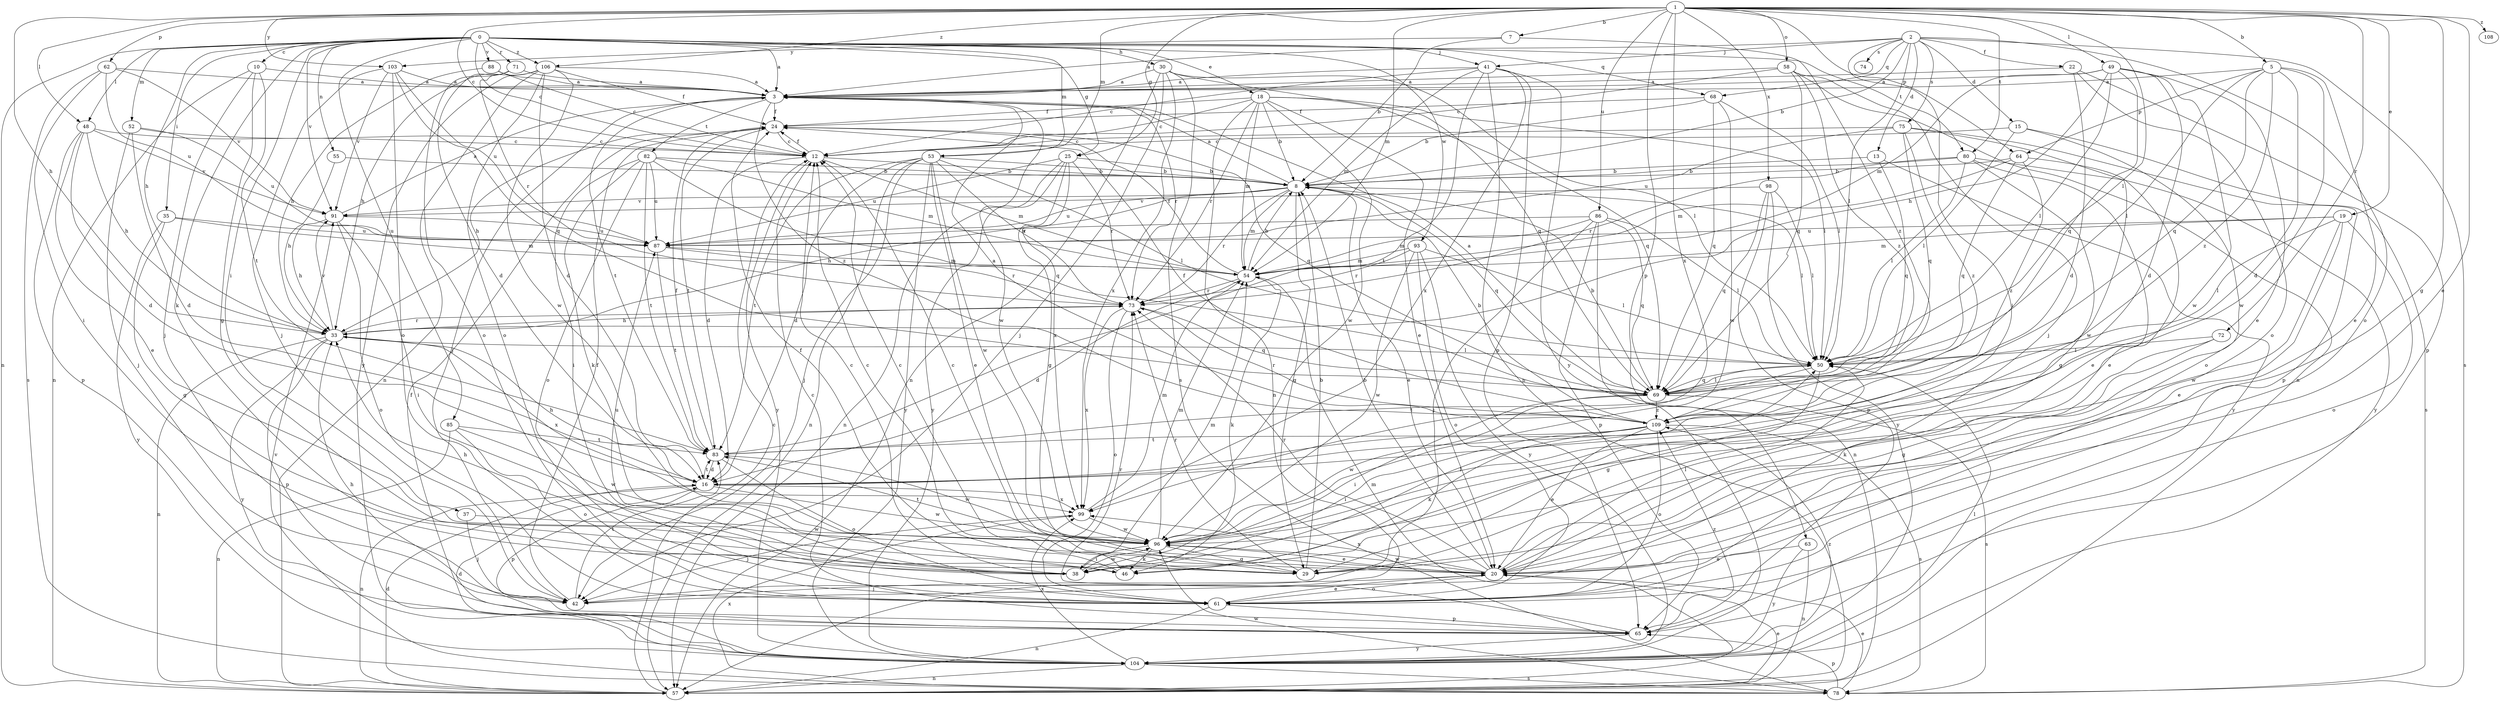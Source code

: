 strict digraph  {
0;
1;
2;
3;
5;
7;
8;
10;
12;
13;
15;
16;
18;
19;
20;
22;
24;
25;
29;
30;
33;
35;
37;
38;
41;
42;
46;
48;
49;
50;
52;
53;
54;
55;
57;
58;
61;
62;
63;
64;
65;
68;
69;
71;
72;
73;
74;
75;
78;
80;
82;
83;
85;
86;
87;
88;
91;
93;
96;
98;
99;
103;
104;
106;
108;
109;
0 -> 3  [label=a];
0 -> 10  [label=c];
0 -> 12  [label=c];
0 -> 18  [label=e];
0 -> 25  [label=g];
0 -> 30  [label=h];
0 -> 33  [label=h];
0 -> 35  [label=i];
0 -> 37  [label=i];
0 -> 41  [label=j];
0 -> 46  [label=k];
0 -> 48  [label=l];
0 -> 52  [label=m];
0 -> 53  [label=m];
0 -> 55  [label=n];
0 -> 57  [label=n];
0 -> 68  [label=q];
0 -> 71  [label=r];
0 -> 80  [label=t];
0 -> 85  [label=u];
0 -> 88  [label=v];
0 -> 91  [label=v];
0 -> 93  [label=w];
0 -> 106  [label=z];
1 -> 5  [label=b];
1 -> 7  [label=b];
1 -> 12  [label=c];
1 -> 19  [label=e];
1 -> 20  [label=e];
1 -> 25  [label=g];
1 -> 29  [label=g];
1 -> 33  [label=h];
1 -> 48  [label=l];
1 -> 49  [label=l];
1 -> 50  [label=l];
1 -> 53  [label=m];
1 -> 54  [label=m];
1 -> 58  [label=o];
1 -> 62  [label=p];
1 -> 63  [label=p];
1 -> 64  [label=p];
1 -> 72  [label=r];
1 -> 80  [label=t];
1 -> 86  [label=u];
1 -> 98  [label=x];
1 -> 99  [label=x];
1 -> 103  [label=y];
1 -> 106  [label=z];
1 -> 108  [label=z];
2 -> 3  [label=a];
2 -> 8  [label=b];
2 -> 13  [label=d];
2 -> 15  [label=d];
2 -> 22  [label=f];
2 -> 38  [label=i];
2 -> 41  [label=j];
2 -> 50  [label=l];
2 -> 61  [label=o];
2 -> 68  [label=q];
2 -> 74  [label=s];
2 -> 75  [label=s];
2 -> 78  [label=s];
3 -> 24  [label=f];
3 -> 42  [label=j];
3 -> 73  [label=r];
3 -> 82  [label=t];
3 -> 83  [label=t];
3 -> 96  [label=w];
3 -> 109  [label=z];
5 -> 3  [label=a];
5 -> 16  [label=d];
5 -> 20  [label=e];
5 -> 50  [label=l];
5 -> 64  [label=p];
5 -> 69  [label=q];
5 -> 96  [label=w];
5 -> 109  [label=z];
7 -> 8  [label=b];
7 -> 103  [label=y];
7 -> 109  [label=z];
8 -> 3  [label=a];
8 -> 20  [label=e];
8 -> 29  [label=g];
8 -> 33  [label=h];
8 -> 50  [label=l];
8 -> 54  [label=m];
8 -> 69  [label=q];
8 -> 73  [label=r];
8 -> 87  [label=u];
8 -> 91  [label=v];
10 -> 3  [label=a];
10 -> 29  [label=g];
10 -> 42  [label=j];
10 -> 57  [label=n];
10 -> 83  [label=t];
12 -> 8  [label=b];
12 -> 16  [label=d];
12 -> 24  [label=f];
12 -> 54  [label=m];
12 -> 104  [label=y];
13 -> 8  [label=b];
13 -> 69  [label=q];
13 -> 104  [label=y];
15 -> 12  [label=c];
15 -> 50  [label=l];
15 -> 61  [label=o];
15 -> 78  [label=s];
16 -> 33  [label=h];
16 -> 57  [label=n];
16 -> 65  [label=p];
16 -> 83  [label=t];
16 -> 96  [label=w];
16 -> 99  [label=x];
18 -> 8  [label=b];
18 -> 12  [label=c];
18 -> 20  [label=e];
18 -> 24  [label=f];
18 -> 50  [label=l];
18 -> 54  [label=m];
18 -> 57  [label=n];
18 -> 69  [label=q];
18 -> 73  [label=r];
18 -> 96  [label=w];
19 -> 20  [label=e];
19 -> 50  [label=l];
19 -> 54  [label=m];
19 -> 61  [label=o];
19 -> 87  [label=u];
19 -> 96  [label=w];
20 -> 8  [label=b];
20 -> 12  [label=c];
20 -> 42  [label=j];
20 -> 50  [label=l];
20 -> 61  [label=o];
20 -> 73  [label=r];
20 -> 96  [label=w];
20 -> 99  [label=x];
22 -> 3  [label=a];
22 -> 16  [label=d];
22 -> 61  [label=o];
22 -> 65  [label=p];
24 -> 12  [label=c];
24 -> 33  [label=h];
24 -> 69  [label=q];
24 -> 83  [label=t];
25 -> 8  [label=b];
25 -> 29  [label=g];
25 -> 57  [label=n];
25 -> 73  [label=r];
25 -> 87  [label=u];
25 -> 99  [label=x];
25 -> 104  [label=y];
29 -> 8  [label=b];
29 -> 12  [label=c];
29 -> 73  [label=r];
30 -> 3  [label=a];
30 -> 42  [label=j];
30 -> 50  [label=l];
30 -> 57  [label=n];
30 -> 69  [label=q];
30 -> 78  [label=s];
30 -> 99  [label=x];
33 -> 50  [label=l];
33 -> 57  [label=n];
33 -> 65  [label=p];
33 -> 73  [label=r];
33 -> 91  [label=v];
33 -> 99  [label=x];
33 -> 104  [label=y];
35 -> 29  [label=g];
35 -> 54  [label=m];
35 -> 87  [label=u];
35 -> 104  [label=y];
37 -> 42  [label=j];
37 -> 96  [label=w];
38 -> 12  [label=c];
38 -> 33  [label=h];
38 -> 50  [label=l];
38 -> 54  [label=m];
38 -> 87  [label=u];
38 -> 96  [label=w];
41 -> 3  [label=a];
41 -> 12  [label=c];
41 -> 54  [label=m];
41 -> 57  [label=n];
41 -> 65  [label=p];
41 -> 83  [label=t];
41 -> 99  [label=x];
41 -> 104  [label=y];
42 -> 24  [label=f];
42 -> 83  [label=t];
46 -> 12  [label=c];
46 -> 24  [label=f];
48 -> 12  [label=c];
48 -> 16  [label=d];
48 -> 20  [label=e];
48 -> 33  [label=h];
48 -> 65  [label=p];
48 -> 91  [label=v];
49 -> 3  [label=a];
49 -> 16  [label=d];
49 -> 20  [label=e];
49 -> 33  [label=h];
49 -> 50  [label=l];
49 -> 54  [label=m];
49 -> 69  [label=q];
49 -> 96  [label=w];
50 -> 29  [label=g];
50 -> 69  [label=q];
50 -> 83  [label=t];
52 -> 12  [label=c];
52 -> 16  [label=d];
52 -> 42  [label=j];
52 -> 87  [label=u];
53 -> 8  [label=b];
53 -> 16  [label=d];
53 -> 20  [label=e];
53 -> 42  [label=j];
53 -> 50  [label=l];
53 -> 57  [label=n];
53 -> 73  [label=r];
53 -> 83  [label=t];
53 -> 96  [label=w];
53 -> 104  [label=y];
54 -> 8  [label=b];
54 -> 16  [label=d];
54 -> 24  [label=f];
54 -> 46  [label=k];
54 -> 73  [label=r];
55 -> 8  [label=b];
55 -> 33  [label=h];
57 -> 12  [label=c];
57 -> 16  [label=d];
57 -> 20  [label=e];
57 -> 54  [label=m];
58 -> 3  [label=a];
58 -> 12  [label=c];
58 -> 42  [label=j];
58 -> 57  [label=n];
58 -> 69  [label=q];
58 -> 109  [label=z];
61 -> 20  [label=e];
61 -> 57  [label=n];
61 -> 65  [label=p];
62 -> 3  [label=a];
62 -> 38  [label=i];
62 -> 78  [label=s];
62 -> 87  [label=u];
62 -> 91  [label=v];
63 -> 20  [label=e];
63 -> 57  [label=n];
63 -> 104  [label=y];
64 -> 8  [label=b];
64 -> 20  [label=e];
64 -> 54  [label=m];
64 -> 69  [label=q];
64 -> 109  [label=z];
65 -> 12  [label=c];
65 -> 33  [label=h];
65 -> 73  [label=r];
65 -> 104  [label=y];
65 -> 109  [label=z];
68 -> 8  [label=b];
68 -> 24  [label=f];
68 -> 50  [label=l];
68 -> 69  [label=q];
68 -> 96  [label=w];
69 -> 3  [label=a];
69 -> 8  [label=b];
69 -> 38  [label=i];
69 -> 50  [label=l];
69 -> 78  [label=s];
69 -> 96  [label=w];
69 -> 109  [label=z];
71 -> 3  [label=a];
71 -> 16  [label=d];
71 -> 61  [label=o];
71 -> 73  [label=r];
72 -> 29  [label=g];
72 -> 46  [label=k];
72 -> 50  [label=l];
73 -> 33  [label=h];
73 -> 61  [label=o];
73 -> 69  [label=q];
73 -> 99  [label=x];
75 -> 12  [label=c];
75 -> 65  [label=p];
75 -> 69  [label=q];
75 -> 87  [label=u];
75 -> 96  [label=w];
75 -> 109  [label=z];
78 -> 20  [label=e];
78 -> 65  [label=p];
78 -> 91  [label=v];
78 -> 96  [label=w];
78 -> 99  [label=x];
80 -> 8  [label=b];
80 -> 20  [label=e];
80 -> 29  [label=g];
80 -> 50  [label=l];
80 -> 73  [label=r];
80 -> 104  [label=y];
82 -> 8  [label=b];
82 -> 38  [label=i];
82 -> 46  [label=k];
82 -> 54  [label=m];
82 -> 61  [label=o];
82 -> 69  [label=q];
82 -> 83  [label=t];
82 -> 87  [label=u];
83 -> 16  [label=d];
83 -> 24  [label=f];
83 -> 61  [label=o];
83 -> 96  [label=w];
85 -> 57  [label=n];
85 -> 61  [label=o];
85 -> 83  [label=t];
85 -> 96  [label=w];
86 -> 42  [label=j];
86 -> 50  [label=l];
86 -> 54  [label=m];
86 -> 57  [label=n];
86 -> 65  [label=p];
86 -> 69  [label=q];
86 -> 87  [label=u];
87 -> 54  [label=m];
87 -> 73  [label=r];
87 -> 83  [label=t];
88 -> 3  [label=a];
88 -> 12  [label=c];
88 -> 33  [label=h];
91 -> 3  [label=a];
91 -> 33  [label=h];
91 -> 38  [label=i];
91 -> 61  [label=o];
91 -> 87  [label=u];
93 -> 50  [label=l];
93 -> 54  [label=m];
93 -> 61  [label=o];
93 -> 73  [label=r];
93 -> 96  [label=w];
93 -> 104  [label=y];
96 -> 20  [label=e];
96 -> 29  [label=g];
96 -> 38  [label=i];
96 -> 46  [label=k];
96 -> 54  [label=m];
96 -> 83  [label=t];
98 -> 50  [label=l];
98 -> 65  [label=p];
98 -> 69  [label=q];
98 -> 91  [label=v];
98 -> 104  [label=y];
99 -> 42  [label=j];
99 -> 54  [label=m];
99 -> 96  [label=w];
103 -> 3  [label=a];
103 -> 42  [label=j];
103 -> 61  [label=o];
103 -> 69  [label=q];
103 -> 87  [label=u];
103 -> 91  [label=v];
104 -> 16  [label=d];
104 -> 24  [label=f];
104 -> 50  [label=l];
104 -> 57  [label=n];
104 -> 78  [label=s];
104 -> 99  [label=x];
104 -> 109  [label=z];
106 -> 3  [label=a];
106 -> 16  [label=d];
106 -> 24  [label=f];
106 -> 33  [label=h];
106 -> 57  [label=n];
106 -> 61  [label=o];
106 -> 96  [label=w];
106 -> 104  [label=y];
109 -> 3  [label=a];
109 -> 8  [label=b];
109 -> 20  [label=e];
109 -> 24  [label=f];
109 -> 38  [label=i];
109 -> 46  [label=k];
109 -> 61  [label=o];
109 -> 73  [label=r];
109 -> 78  [label=s];
109 -> 83  [label=t];
}
